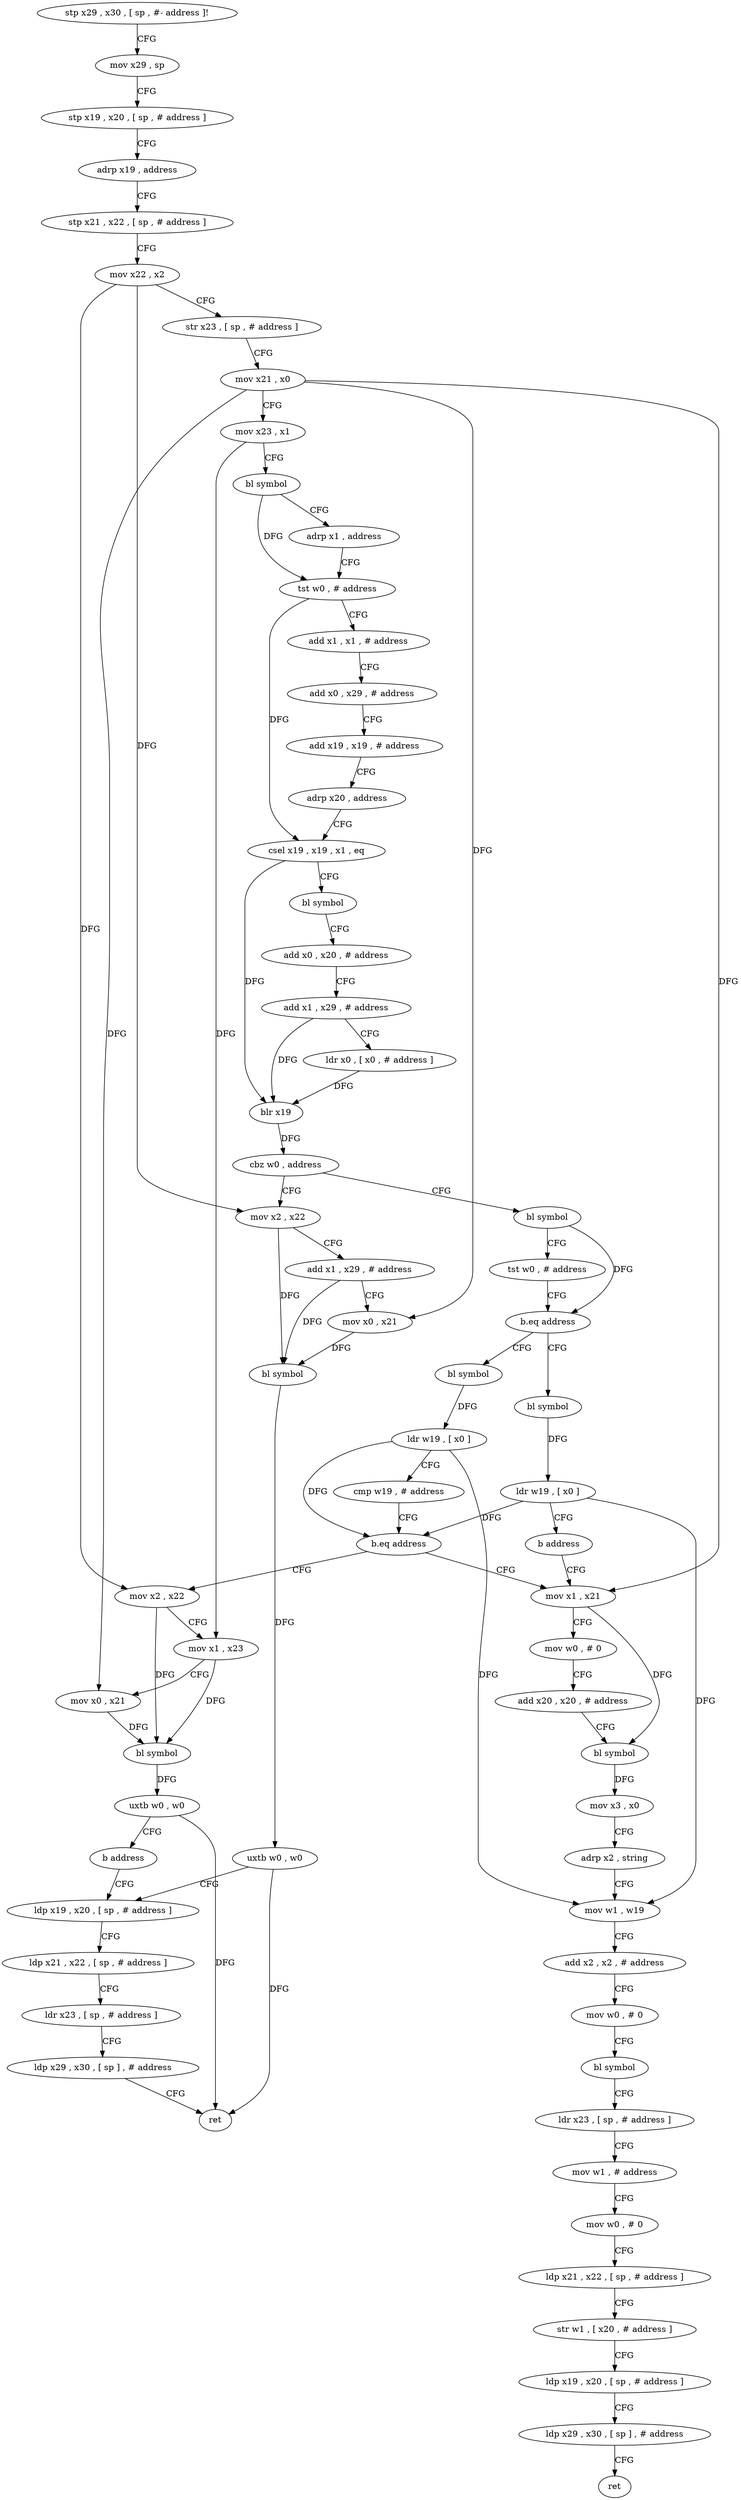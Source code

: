 digraph "func" {
"4217880" [label = "stp x29 , x30 , [ sp , #- address ]!" ]
"4217884" [label = "mov x29 , sp" ]
"4217888" [label = "stp x19 , x20 , [ sp , # address ]" ]
"4217892" [label = "adrp x19 , address" ]
"4217896" [label = "stp x21 , x22 , [ sp , # address ]" ]
"4217900" [label = "mov x22 , x2" ]
"4217904" [label = "str x23 , [ sp , # address ]" ]
"4217908" [label = "mov x21 , x0" ]
"4217912" [label = "mov x23 , x1" ]
"4217916" [label = "bl symbol" ]
"4217920" [label = "adrp x1 , address" ]
"4217924" [label = "tst w0 , # address" ]
"4217928" [label = "add x1 , x1 , # address" ]
"4217932" [label = "add x0 , x29 , # address" ]
"4217936" [label = "add x19 , x19 , # address" ]
"4217940" [label = "adrp x20 , address" ]
"4217944" [label = "csel x19 , x19 , x1 , eq" ]
"4217948" [label = "bl symbol" ]
"4217952" [label = "add x0 , x20 , # address" ]
"4217956" [label = "add x1 , x29 , # address" ]
"4217960" [label = "ldr x0 , [ x0 , # address ]" ]
"4217964" [label = "blr x19" ]
"4217968" [label = "cbz w0 , address" ]
"4218072" [label = "mov x2 , x22" ]
"4217972" [label = "bl symbol" ]
"4218076" [label = "add x1 , x29 , # address" ]
"4218080" [label = "mov x0 , x21" ]
"4218084" [label = "bl symbol" ]
"4218088" [label = "uxtb w0 , w0" ]
"4218092" [label = "ldp x19 , x20 , [ sp , # address ]" ]
"4217976" [label = "tst w0 , # address" ]
"4217980" [label = "b.eq address" ]
"4218112" [label = "bl symbol" ]
"4217984" [label = "bl symbol" ]
"4218116" [label = "ldr w19 , [ x0 ]" ]
"4218120" [label = "b address" ]
"4218000" [label = "mov x1 , x21" ]
"4217988" [label = "ldr w19 , [ x0 ]" ]
"4217992" [label = "cmp w19 , # address" ]
"4217996" [label = "b.eq address" ]
"4218128" [label = "mov x2 , x22" ]
"4218004" [label = "mov w0 , # 0" ]
"4218008" [label = "add x20 , x20 , # address" ]
"4218012" [label = "bl symbol" ]
"4218016" [label = "mov x3 , x0" ]
"4218020" [label = "adrp x2 , string" ]
"4218024" [label = "mov w1 , w19" ]
"4218028" [label = "add x2 , x2 , # address" ]
"4218032" [label = "mov w0 , # 0" ]
"4218036" [label = "bl symbol" ]
"4218040" [label = "ldr x23 , [ sp , # address ]" ]
"4218044" [label = "mov w1 , # address" ]
"4218048" [label = "mov w0 , # 0" ]
"4218052" [label = "ldp x21 , x22 , [ sp , # address ]" ]
"4218056" [label = "str w1 , [ x20 , # address ]" ]
"4218060" [label = "ldp x19 , x20 , [ sp , # address ]" ]
"4218064" [label = "ldp x29 , x30 , [ sp ] , # address" ]
"4218068" [label = "ret" ]
"4218132" [label = "mov x1 , x23" ]
"4218136" [label = "mov x0 , x21" ]
"4218140" [label = "bl symbol" ]
"4218144" [label = "uxtb w0 , w0" ]
"4218148" [label = "b address" ]
"4218096" [label = "ldp x21 , x22 , [ sp , # address ]" ]
"4218100" [label = "ldr x23 , [ sp , # address ]" ]
"4218104" [label = "ldp x29 , x30 , [ sp ] , # address" ]
"4218108" [label = "ret" ]
"4217880" -> "4217884" [ label = "CFG" ]
"4217884" -> "4217888" [ label = "CFG" ]
"4217888" -> "4217892" [ label = "CFG" ]
"4217892" -> "4217896" [ label = "CFG" ]
"4217896" -> "4217900" [ label = "CFG" ]
"4217900" -> "4217904" [ label = "CFG" ]
"4217900" -> "4218072" [ label = "DFG" ]
"4217900" -> "4218128" [ label = "DFG" ]
"4217904" -> "4217908" [ label = "CFG" ]
"4217908" -> "4217912" [ label = "CFG" ]
"4217908" -> "4218080" [ label = "DFG" ]
"4217908" -> "4218000" [ label = "DFG" ]
"4217908" -> "4218136" [ label = "DFG" ]
"4217912" -> "4217916" [ label = "CFG" ]
"4217912" -> "4218132" [ label = "DFG" ]
"4217916" -> "4217920" [ label = "CFG" ]
"4217916" -> "4217924" [ label = "DFG" ]
"4217920" -> "4217924" [ label = "CFG" ]
"4217924" -> "4217928" [ label = "CFG" ]
"4217924" -> "4217944" [ label = "DFG" ]
"4217928" -> "4217932" [ label = "CFG" ]
"4217932" -> "4217936" [ label = "CFG" ]
"4217936" -> "4217940" [ label = "CFG" ]
"4217940" -> "4217944" [ label = "CFG" ]
"4217944" -> "4217948" [ label = "CFG" ]
"4217944" -> "4217964" [ label = "DFG" ]
"4217948" -> "4217952" [ label = "CFG" ]
"4217952" -> "4217956" [ label = "CFG" ]
"4217956" -> "4217960" [ label = "CFG" ]
"4217956" -> "4217964" [ label = "DFG" ]
"4217960" -> "4217964" [ label = "DFG" ]
"4217964" -> "4217968" [ label = "DFG" ]
"4217968" -> "4218072" [ label = "CFG" ]
"4217968" -> "4217972" [ label = "CFG" ]
"4218072" -> "4218076" [ label = "CFG" ]
"4218072" -> "4218084" [ label = "DFG" ]
"4217972" -> "4217976" [ label = "CFG" ]
"4217972" -> "4217980" [ label = "DFG" ]
"4218076" -> "4218080" [ label = "CFG" ]
"4218076" -> "4218084" [ label = "DFG" ]
"4218080" -> "4218084" [ label = "DFG" ]
"4218084" -> "4218088" [ label = "DFG" ]
"4218088" -> "4218092" [ label = "CFG" ]
"4218088" -> "4218108" [ label = "DFG" ]
"4218092" -> "4218096" [ label = "CFG" ]
"4217976" -> "4217980" [ label = "CFG" ]
"4217980" -> "4218112" [ label = "CFG" ]
"4217980" -> "4217984" [ label = "CFG" ]
"4218112" -> "4218116" [ label = "DFG" ]
"4217984" -> "4217988" [ label = "DFG" ]
"4218116" -> "4218120" [ label = "CFG" ]
"4218116" -> "4217996" [ label = "DFG" ]
"4218116" -> "4218024" [ label = "DFG" ]
"4218120" -> "4218000" [ label = "CFG" ]
"4218000" -> "4218004" [ label = "CFG" ]
"4218000" -> "4218012" [ label = "DFG" ]
"4217988" -> "4217992" [ label = "CFG" ]
"4217988" -> "4217996" [ label = "DFG" ]
"4217988" -> "4218024" [ label = "DFG" ]
"4217992" -> "4217996" [ label = "CFG" ]
"4217996" -> "4218128" [ label = "CFG" ]
"4217996" -> "4218000" [ label = "CFG" ]
"4218128" -> "4218132" [ label = "CFG" ]
"4218128" -> "4218140" [ label = "DFG" ]
"4218004" -> "4218008" [ label = "CFG" ]
"4218008" -> "4218012" [ label = "CFG" ]
"4218012" -> "4218016" [ label = "DFG" ]
"4218016" -> "4218020" [ label = "CFG" ]
"4218020" -> "4218024" [ label = "CFG" ]
"4218024" -> "4218028" [ label = "CFG" ]
"4218028" -> "4218032" [ label = "CFG" ]
"4218032" -> "4218036" [ label = "CFG" ]
"4218036" -> "4218040" [ label = "CFG" ]
"4218040" -> "4218044" [ label = "CFG" ]
"4218044" -> "4218048" [ label = "CFG" ]
"4218048" -> "4218052" [ label = "CFG" ]
"4218052" -> "4218056" [ label = "CFG" ]
"4218056" -> "4218060" [ label = "CFG" ]
"4218060" -> "4218064" [ label = "CFG" ]
"4218064" -> "4218068" [ label = "CFG" ]
"4218132" -> "4218136" [ label = "CFG" ]
"4218132" -> "4218140" [ label = "DFG" ]
"4218136" -> "4218140" [ label = "DFG" ]
"4218140" -> "4218144" [ label = "DFG" ]
"4218144" -> "4218148" [ label = "CFG" ]
"4218144" -> "4218108" [ label = "DFG" ]
"4218148" -> "4218092" [ label = "CFG" ]
"4218096" -> "4218100" [ label = "CFG" ]
"4218100" -> "4218104" [ label = "CFG" ]
"4218104" -> "4218108" [ label = "CFG" ]
}
